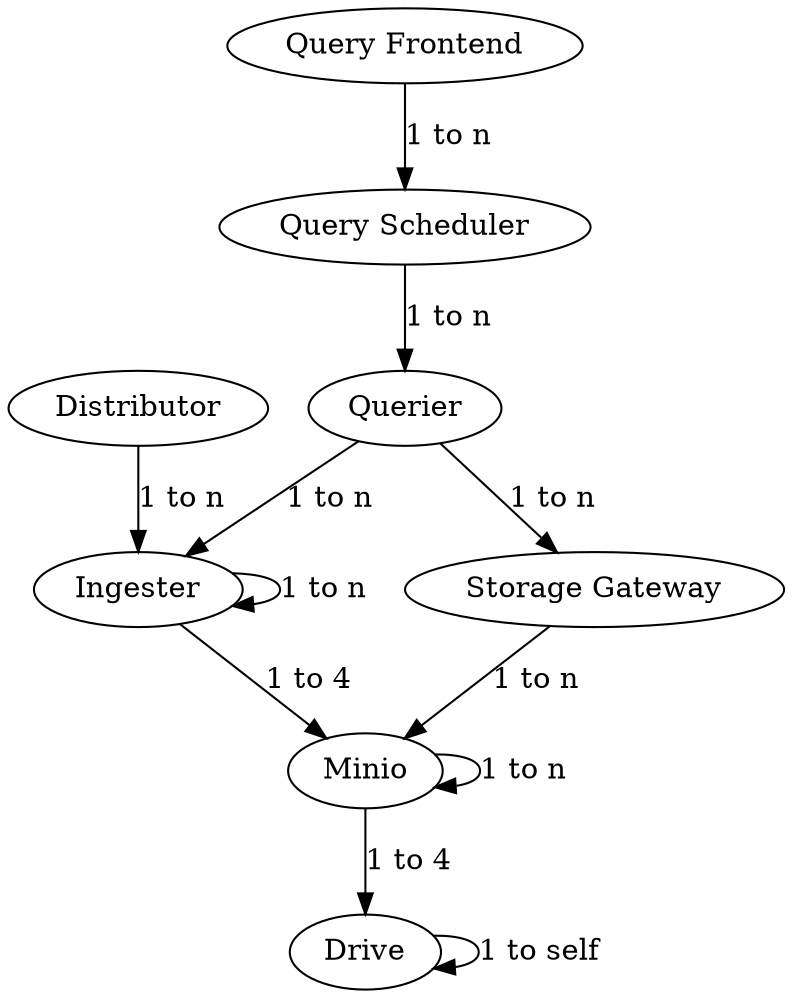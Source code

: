 digraph RBN {
    D [label="Distributor", func="one", instances=4];
    I [label="Ingester", func="50%(I) & one(MIO)", type_condition="50%", instances=4];

    D -> I [label="1 to n"];

    QF [label="Query Frontend", func="one", instances=4];
    QS [label="Query Scheduler", func="one", instances=4];
    Q [label="Querier", func="one(SG) | one(I)", instances=4];
    SG [label="Storage Gateway", func="one", instances=4];

    MIO [label="Minio", func="75%(MIO) & 25%(DRV)", instances=4];
    DRV [label="Drive", func="copy", instances=16];

    MIO -> MIO [label="1 to n"];
    MIO -> DRV [label="1 to 4"];

    I -> MIO [label="1 to 4"];
    I -> I [label="1 to n"];
    QF -> QS -> Q [label="1 to n"];
    Q -> SG [label="1 to n"];
    SG -> MIO [label="1 to n"];
    Q -> I [label="1 to n"]; 
    DRV -> DRV [label="1 to self"];
}
